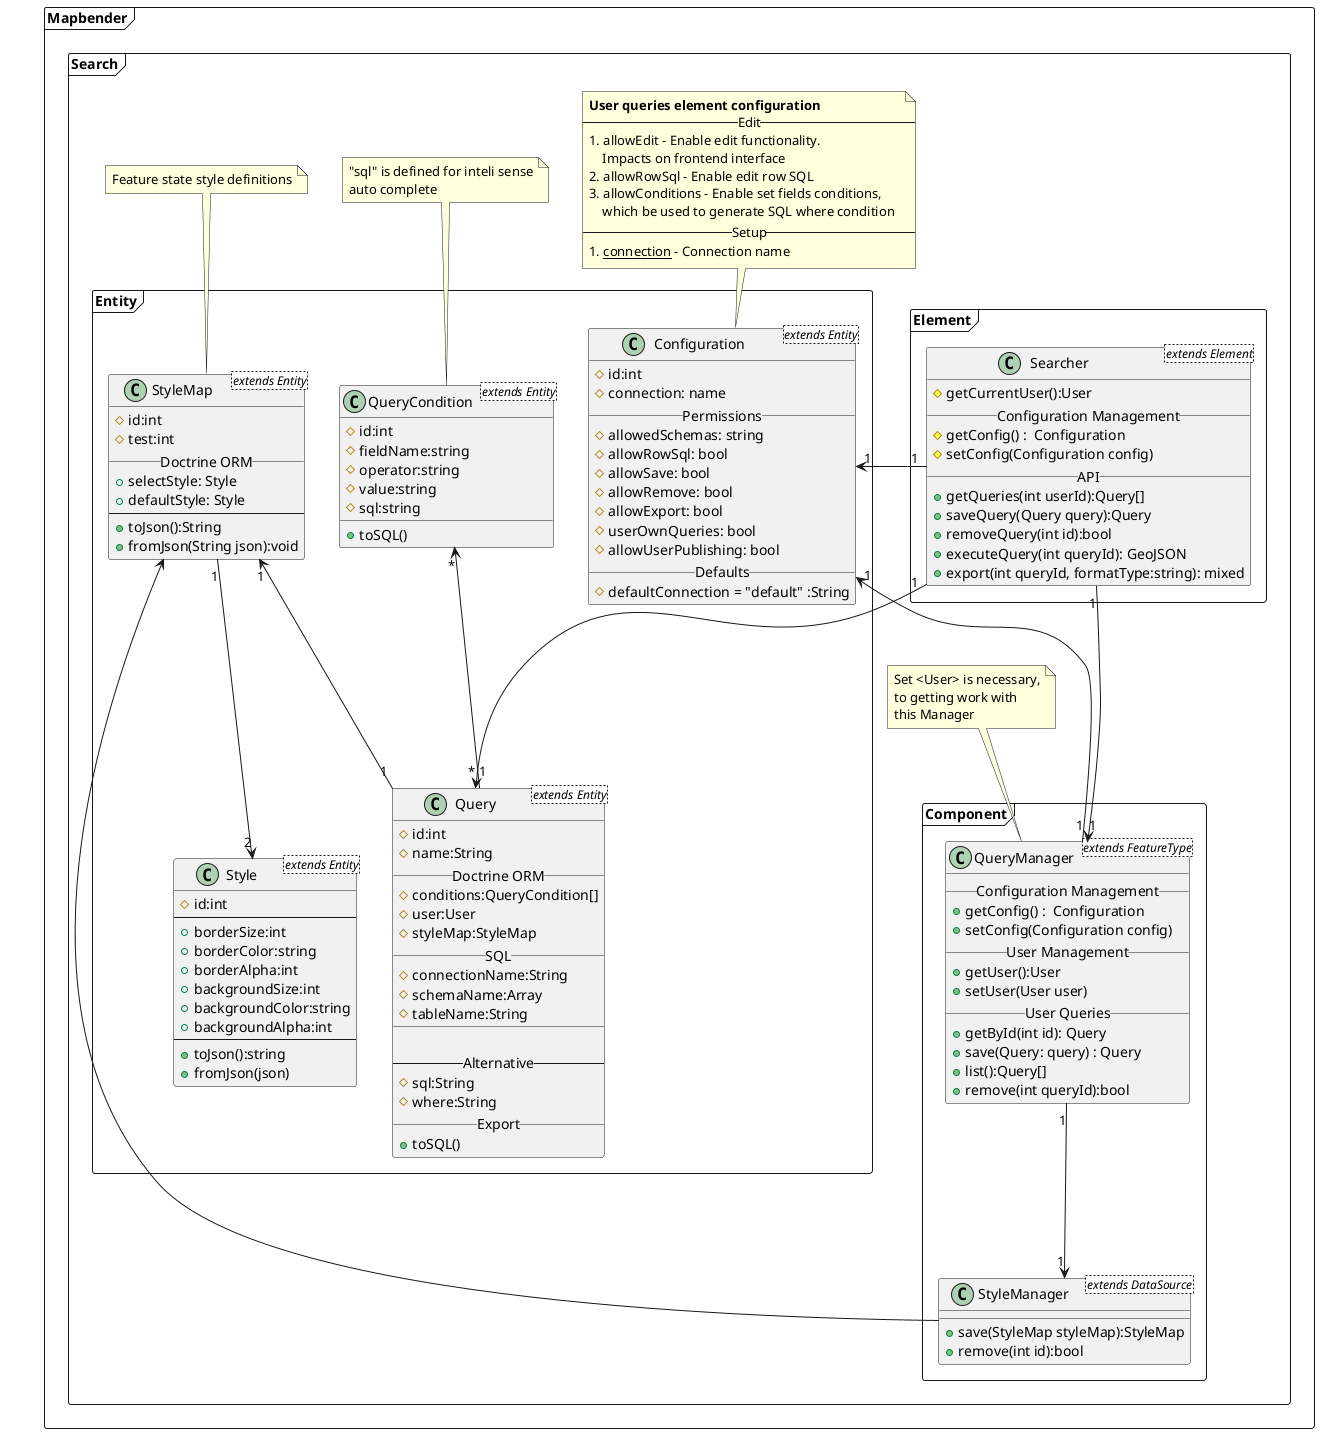 @startuml

package Mapbender <<Frame>> {

  package Search <<Frame>>{
   package Entity <<Frame>> {
      class Query <extends Entity>{
        # id:int
        # name:String
        __ Doctrine ORM __
        # conditions:QueryCondition[]
        # user:User
        # styleMap:StyleMap
        __ SQL __
        # connectionName:String
        # schemaName:Array
        # tableName:String
        __

        -- Alternative --
        # sql:String
        # where:String
        __ Export __
        + toSQL()
      }

      class QueryCondition <extends Entity>{
        # id:int
        # fieldName:string
        # operator:string
        # value:string
        # sql:string
        __
        + toSQL()
      }

      class StyleMap <extends Entity>{
        # id:int
        # test:int
        __ Doctrine ORM __
        + selectStyle: Style
        + defaultStyle: Style
        ---
        + toJson():String
        + fromJson(String json):void
      }

      class Style <extends Entity>{
        # id:int
        --
        + borderSize:int
        + borderColor:string
        + borderAlpha:int
        + backgroundSize:int
        + backgroundColor:string
        + backgroundAlpha:int
        ---
        + toJson():string
        + fromJson(json)
      }


      class Configuration<extends Entity> {
        # id:int
        # connection: name
        __ Permissions __
        # allowedSchemas: string
        # allowRowSql: bool
        # allowSave: bool
        # allowRemove: bool
        # allowExport: bool
        # userOwnQueries: bool
        # allowUserPublishing: bool
        __ Defaults __
        # defaultConnection = "default" :String
      }

    }
    package Component <<Frame>>{
      
      class StyleManager <extends DataSource> {
        + save(StyleMap styleMap):StyleMap
        + remove(int id):bool
      }
      
      class QueryManager<extends FeatureType>{
          __ Configuration Management __
          + getConfig() :  Configuration
          + setConfig(Configuration config)
          __ User Management __
          + getUser():User
          + setUser(User user)
          __ User Queries __
          + getById(int id): Query
          + save(Query: query) : Query
          + list():Query[]
          + remove(int queryId):bool
      }
    }

    package Element <<Frame>>{
      class Searcher <extends Element>{
         # getCurrentUser():User
         __ Configuration Management __
         # getConfig() :  Configuration
         # setConfig(Configuration config)
         __ API __
         + getQueries(int userId):Query[]
         + saveQuery(Query query):Query
         + removeQuery(int id):bool
         + executeQuery(int queryId): GeoJSON
         + export(int queryId, formatType:string): mixed
      }
    }

    note top of QueryManager
    Set <User> is necessary,
    to getting work with
    this Manager
    end note


    note top of Configuration
    <b>User queries element configuration</b>
    -- Edit --
    # allowEdit - Enable edit functionality.
        Impacts on frontend interface
    # allowRowSql - Enable edit row SQL
    # allowConditions - Enable set fields conditions,
        which be used to generate SQL where condition
    -- Setup --
    # <u>connection</u> - Connection name
    end note

    note top of QueryCondition
        "sql" is defined for inteli sense
        auto complete
    end note

    note top of StyleMap
        Feature state style definitions
    end note

    Configuration "1" <--- "1" Searcher
    Configuration "1" <--- "1" QueryManager
    Searcher "1" ---> "1" QueryManager
    QueryManager "1" ---> "1" StyleManager
    QueryCondition "*" <--- "1" Query
    StyleManager ---> StyleMap
    Searcher "1" ---> "*" Query
    StyleMap "1" <--- "1" Query
    StyleMap "1" ---> "2" Style
  }
}
@enduml